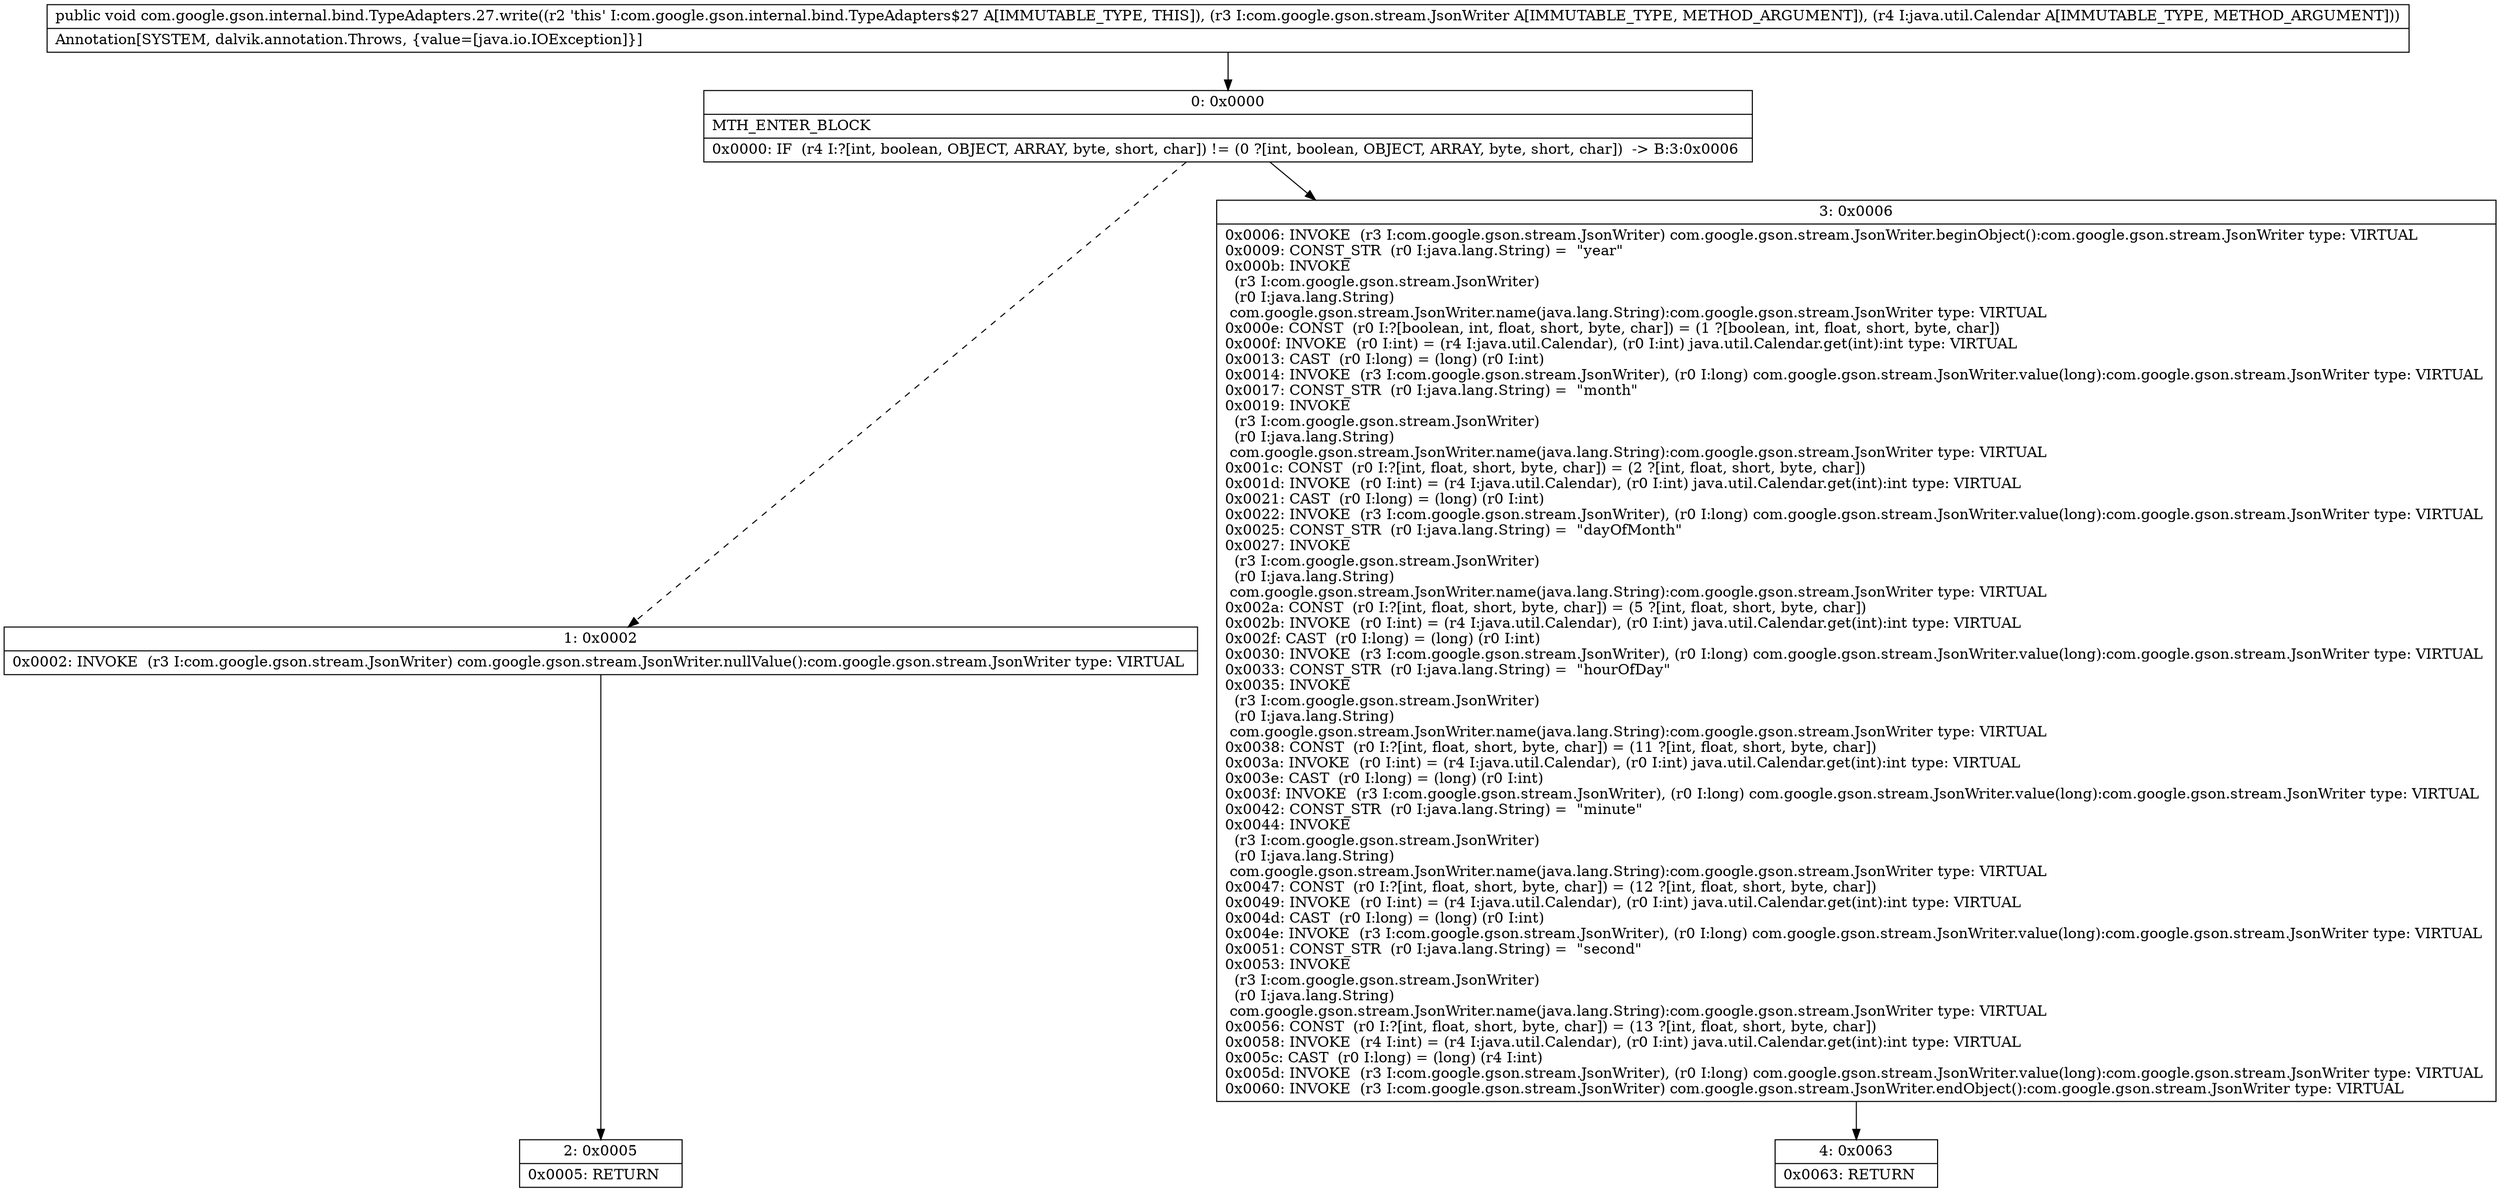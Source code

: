 digraph "CFG forcom.google.gson.internal.bind.TypeAdapters.27.write(Lcom\/google\/gson\/stream\/JsonWriter;Ljava\/util\/Calendar;)V" {
Node_0 [shape=record,label="{0\:\ 0x0000|MTH_ENTER_BLOCK\l|0x0000: IF  (r4 I:?[int, boolean, OBJECT, ARRAY, byte, short, char]) != (0 ?[int, boolean, OBJECT, ARRAY, byte, short, char])  \-\> B:3:0x0006 \l}"];
Node_1 [shape=record,label="{1\:\ 0x0002|0x0002: INVOKE  (r3 I:com.google.gson.stream.JsonWriter) com.google.gson.stream.JsonWriter.nullValue():com.google.gson.stream.JsonWriter type: VIRTUAL \l}"];
Node_2 [shape=record,label="{2\:\ 0x0005|0x0005: RETURN   \l}"];
Node_3 [shape=record,label="{3\:\ 0x0006|0x0006: INVOKE  (r3 I:com.google.gson.stream.JsonWriter) com.google.gson.stream.JsonWriter.beginObject():com.google.gson.stream.JsonWriter type: VIRTUAL \l0x0009: CONST_STR  (r0 I:java.lang.String) =  \"year\" \l0x000b: INVOKE  \l  (r3 I:com.google.gson.stream.JsonWriter)\l  (r0 I:java.lang.String)\l com.google.gson.stream.JsonWriter.name(java.lang.String):com.google.gson.stream.JsonWriter type: VIRTUAL \l0x000e: CONST  (r0 I:?[boolean, int, float, short, byte, char]) = (1 ?[boolean, int, float, short, byte, char]) \l0x000f: INVOKE  (r0 I:int) = (r4 I:java.util.Calendar), (r0 I:int) java.util.Calendar.get(int):int type: VIRTUAL \l0x0013: CAST  (r0 I:long) = (long) (r0 I:int) \l0x0014: INVOKE  (r3 I:com.google.gson.stream.JsonWriter), (r0 I:long) com.google.gson.stream.JsonWriter.value(long):com.google.gson.stream.JsonWriter type: VIRTUAL \l0x0017: CONST_STR  (r0 I:java.lang.String) =  \"month\" \l0x0019: INVOKE  \l  (r3 I:com.google.gson.stream.JsonWriter)\l  (r0 I:java.lang.String)\l com.google.gson.stream.JsonWriter.name(java.lang.String):com.google.gson.stream.JsonWriter type: VIRTUAL \l0x001c: CONST  (r0 I:?[int, float, short, byte, char]) = (2 ?[int, float, short, byte, char]) \l0x001d: INVOKE  (r0 I:int) = (r4 I:java.util.Calendar), (r0 I:int) java.util.Calendar.get(int):int type: VIRTUAL \l0x0021: CAST  (r0 I:long) = (long) (r0 I:int) \l0x0022: INVOKE  (r3 I:com.google.gson.stream.JsonWriter), (r0 I:long) com.google.gson.stream.JsonWriter.value(long):com.google.gson.stream.JsonWriter type: VIRTUAL \l0x0025: CONST_STR  (r0 I:java.lang.String) =  \"dayOfMonth\" \l0x0027: INVOKE  \l  (r3 I:com.google.gson.stream.JsonWriter)\l  (r0 I:java.lang.String)\l com.google.gson.stream.JsonWriter.name(java.lang.String):com.google.gson.stream.JsonWriter type: VIRTUAL \l0x002a: CONST  (r0 I:?[int, float, short, byte, char]) = (5 ?[int, float, short, byte, char]) \l0x002b: INVOKE  (r0 I:int) = (r4 I:java.util.Calendar), (r0 I:int) java.util.Calendar.get(int):int type: VIRTUAL \l0x002f: CAST  (r0 I:long) = (long) (r0 I:int) \l0x0030: INVOKE  (r3 I:com.google.gson.stream.JsonWriter), (r0 I:long) com.google.gson.stream.JsonWriter.value(long):com.google.gson.stream.JsonWriter type: VIRTUAL \l0x0033: CONST_STR  (r0 I:java.lang.String) =  \"hourOfDay\" \l0x0035: INVOKE  \l  (r3 I:com.google.gson.stream.JsonWriter)\l  (r0 I:java.lang.String)\l com.google.gson.stream.JsonWriter.name(java.lang.String):com.google.gson.stream.JsonWriter type: VIRTUAL \l0x0038: CONST  (r0 I:?[int, float, short, byte, char]) = (11 ?[int, float, short, byte, char]) \l0x003a: INVOKE  (r0 I:int) = (r4 I:java.util.Calendar), (r0 I:int) java.util.Calendar.get(int):int type: VIRTUAL \l0x003e: CAST  (r0 I:long) = (long) (r0 I:int) \l0x003f: INVOKE  (r3 I:com.google.gson.stream.JsonWriter), (r0 I:long) com.google.gson.stream.JsonWriter.value(long):com.google.gson.stream.JsonWriter type: VIRTUAL \l0x0042: CONST_STR  (r0 I:java.lang.String) =  \"minute\" \l0x0044: INVOKE  \l  (r3 I:com.google.gson.stream.JsonWriter)\l  (r0 I:java.lang.String)\l com.google.gson.stream.JsonWriter.name(java.lang.String):com.google.gson.stream.JsonWriter type: VIRTUAL \l0x0047: CONST  (r0 I:?[int, float, short, byte, char]) = (12 ?[int, float, short, byte, char]) \l0x0049: INVOKE  (r0 I:int) = (r4 I:java.util.Calendar), (r0 I:int) java.util.Calendar.get(int):int type: VIRTUAL \l0x004d: CAST  (r0 I:long) = (long) (r0 I:int) \l0x004e: INVOKE  (r3 I:com.google.gson.stream.JsonWriter), (r0 I:long) com.google.gson.stream.JsonWriter.value(long):com.google.gson.stream.JsonWriter type: VIRTUAL \l0x0051: CONST_STR  (r0 I:java.lang.String) =  \"second\" \l0x0053: INVOKE  \l  (r3 I:com.google.gson.stream.JsonWriter)\l  (r0 I:java.lang.String)\l com.google.gson.stream.JsonWriter.name(java.lang.String):com.google.gson.stream.JsonWriter type: VIRTUAL \l0x0056: CONST  (r0 I:?[int, float, short, byte, char]) = (13 ?[int, float, short, byte, char]) \l0x0058: INVOKE  (r4 I:int) = (r4 I:java.util.Calendar), (r0 I:int) java.util.Calendar.get(int):int type: VIRTUAL \l0x005c: CAST  (r0 I:long) = (long) (r4 I:int) \l0x005d: INVOKE  (r3 I:com.google.gson.stream.JsonWriter), (r0 I:long) com.google.gson.stream.JsonWriter.value(long):com.google.gson.stream.JsonWriter type: VIRTUAL \l0x0060: INVOKE  (r3 I:com.google.gson.stream.JsonWriter) com.google.gson.stream.JsonWriter.endObject():com.google.gson.stream.JsonWriter type: VIRTUAL \l}"];
Node_4 [shape=record,label="{4\:\ 0x0063|0x0063: RETURN   \l}"];
MethodNode[shape=record,label="{public void com.google.gson.internal.bind.TypeAdapters.27.write((r2 'this' I:com.google.gson.internal.bind.TypeAdapters$27 A[IMMUTABLE_TYPE, THIS]), (r3 I:com.google.gson.stream.JsonWriter A[IMMUTABLE_TYPE, METHOD_ARGUMENT]), (r4 I:java.util.Calendar A[IMMUTABLE_TYPE, METHOD_ARGUMENT]))  | Annotation[SYSTEM, dalvik.annotation.Throws, \{value=[java.io.IOException]\}]\l}"];
MethodNode -> Node_0;
Node_0 -> Node_1[style=dashed];
Node_0 -> Node_3;
Node_1 -> Node_2;
Node_3 -> Node_4;
}

